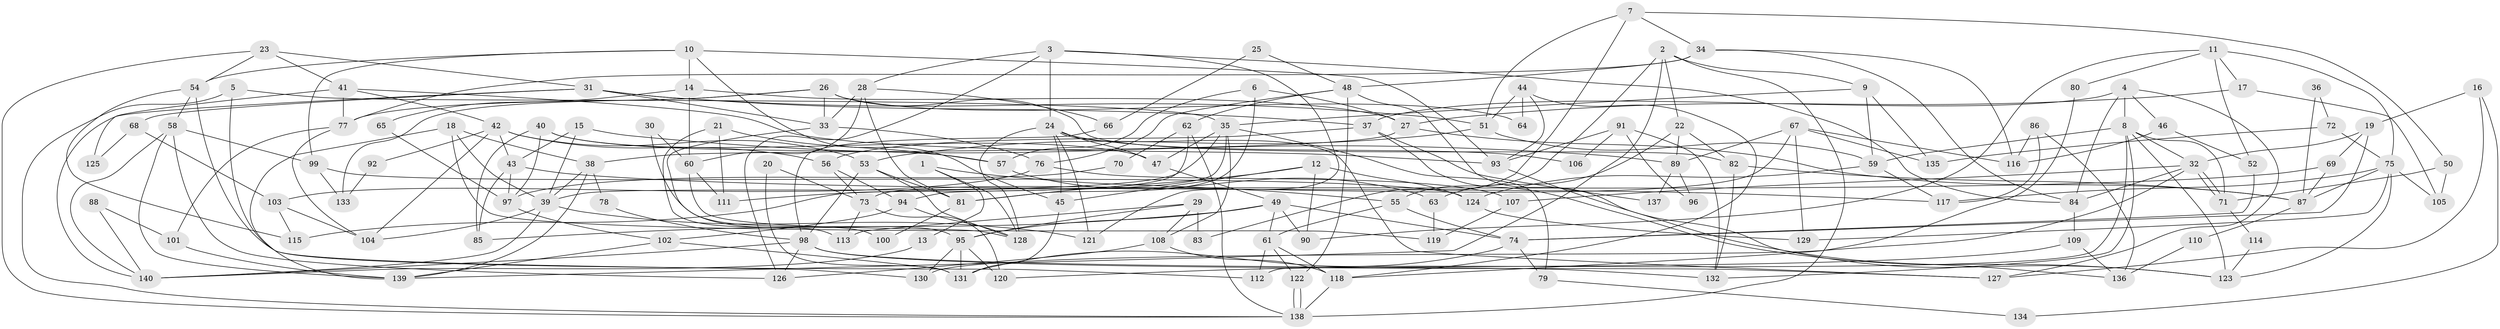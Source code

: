 // Generated by graph-tools (version 1.1) at 2025/15/03/09/25 04:15:04]
// undirected, 140 vertices, 280 edges
graph export_dot {
graph [start="1"]
  node [color=gray90,style=filled];
  1;
  2;
  3;
  4;
  5;
  6;
  7;
  8;
  9;
  10;
  11;
  12;
  13;
  14;
  15;
  16;
  17;
  18;
  19;
  20;
  21;
  22;
  23;
  24;
  25;
  26;
  27;
  28;
  29;
  30;
  31;
  32;
  33;
  34;
  35;
  36;
  37;
  38;
  39;
  40;
  41;
  42;
  43;
  44;
  45;
  46;
  47;
  48;
  49;
  50;
  51;
  52;
  53;
  54;
  55;
  56;
  57;
  58;
  59;
  60;
  61;
  62;
  63;
  64;
  65;
  66;
  67;
  68;
  69;
  70;
  71;
  72;
  73;
  74;
  75;
  76;
  77;
  78;
  79;
  80;
  81;
  82;
  83;
  84;
  85;
  86;
  87;
  88;
  89;
  90;
  91;
  92;
  93;
  94;
  95;
  96;
  97;
  98;
  99;
  100;
  101;
  102;
  103;
  104;
  105;
  106;
  107;
  108;
  109;
  110;
  111;
  112;
  113;
  114;
  115;
  116;
  117;
  118;
  119;
  120;
  121;
  122;
  123;
  124;
  125;
  126;
  127;
  128;
  129;
  130;
  131;
  132;
  133;
  134;
  135;
  136;
  137;
  138;
  139;
  140;
  1 -- 55;
  1 -- 128;
  1 -- 13;
  2 -- 138;
  2 -- 139;
  2 -- 9;
  2 -- 22;
  2 -- 55;
  3 -- 84;
  3 -- 24;
  3 -- 28;
  3 -- 121;
  3 -- 126;
  4 -- 8;
  4 -- 127;
  4 -- 37;
  4 -- 46;
  4 -- 84;
  5 -- 35;
  5 -- 138;
  5 -- 130;
  6 -- 27;
  6 -- 81;
  6 -- 57;
  7 -- 51;
  7 -- 34;
  7 -- 50;
  7 -- 83;
  8 -- 112;
  8 -- 59;
  8 -- 32;
  8 -- 71;
  8 -- 123;
  8 -- 132;
  9 -- 35;
  9 -- 59;
  9 -- 135;
  10 -- 54;
  10 -- 45;
  10 -- 14;
  10 -- 93;
  10 -- 99;
  11 -- 17;
  11 -- 75;
  11 -- 52;
  11 -- 80;
  11 -- 90;
  12 -- 90;
  12 -- 81;
  12 -- 45;
  12 -- 124;
  13 -- 140;
  14 -- 27;
  14 -- 60;
  14 -- 65;
  15 -- 43;
  15 -- 39;
  15 -- 89;
  16 -- 19;
  16 -- 127;
  16 -- 134;
  17 -- 105;
  17 -- 27;
  18 -- 39;
  18 -- 139;
  18 -- 38;
  18 -- 119;
  19 -- 74;
  19 -- 32;
  19 -- 69;
  20 -- 73;
  20 -- 131;
  21 -- 111;
  21 -- 57;
  21 -- 113;
  22 -- 63;
  22 -- 82;
  22 -- 89;
  23 -- 31;
  23 -- 41;
  23 -- 54;
  23 -- 138;
  24 -- 45;
  24 -- 128;
  24 -- 47;
  24 -- 106;
  24 -- 121;
  24 -- 127;
  25 -- 48;
  25 -- 66;
  26 -- 77;
  26 -- 33;
  26 -- 64;
  26 -- 82;
  26 -- 133;
  27 -- 38;
  27 -- 87;
  28 -- 60;
  28 -- 33;
  28 -- 66;
  28 -- 81;
  29 -- 95;
  29 -- 108;
  29 -- 83;
  29 -- 113;
  30 -- 95;
  30 -- 60;
  31 -- 37;
  31 -- 51;
  31 -- 33;
  31 -- 68;
  31 -- 140;
  32 -- 71;
  32 -- 71;
  32 -- 84;
  32 -- 107;
  32 -- 130;
  33 -- 76;
  33 -- 100;
  34 -- 48;
  34 -- 84;
  34 -- 77;
  34 -- 116;
  35 -- 47;
  35 -- 108;
  35 -- 39;
  35 -- 79;
  35 -- 94;
  36 -- 72;
  36 -- 87;
  37 -- 56;
  37 -- 123;
  37 -- 137;
  38 -- 39;
  38 -- 78;
  38 -- 139;
  39 -- 121;
  39 -- 104;
  39 -- 140;
  40 -- 47;
  40 -- 97;
  40 -- 57;
  40 -- 85;
  41 -- 77;
  41 -- 42;
  41 -- 93;
  41 -- 125;
  42 -- 43;
  42 -- 56;
  42 -- 53;
  42 -- 92;
  42 -- 104;
  43 -- 117;
  43 -- 85;
  43 -- 97;
  44 -- 51;
  44 -- 93;
  44 -- 64;
  44 -- 118;
  45 -- 131;
  46 -- 52;
  46 -- 116;
  47 -- 49;
  48 -- 76;
  48 -- 123;
  48 -- 62;
  48 -- 122;
  49 -- 61;
  49 -- 95;
  49 -- 74;
  49 -- 85;
  49 -- 90;
  50 -- 71;
  50 -- 105;
  51 -- 59;
  51 -- 53;
  52 -- 74;
  53 -- 98;
  53 -- 81;
  53 -- 128;
  54 -- 58;
  54 -- 112;
  54 -- 115;
  55 -- 61;
  55 -- 74;
  56 -- 73;
  56 -- 94;
  57 -- 63;
  58 -- 126;
  58 -- 140;
  58 -- 99;
  58 -- 139;
  59 -- 124;
  59 -- 117;
  60 -- 128;
  60 -- 111;
  61 -- 122;
  61 -- 118;
  61 -- 112;
  62 -- 138;
  62 -- 70;
  62 -- 115;
  63 -- 119;
  65 -- 97;
  66 -- 98;
  67 -- 116;
  67 -- 89;
  67 -- 73;
  67 -- 129;
  67 -- 135;
  68 -- 103;
  68 -- 125;
  69 -- 87;
  69 -- 111;
  70 -- 97;
  71 -- 114;
  72 -- 75;
  72 -- 135;
  73 -- 113;
  73 -- 120;
  74 -- 79;
  74 -- 131;
  75 -- 123;
  75 -- 129;
  75 -- 87;
  75 -- 105;
  75 -- 117;
  76 -- 103;
  76 -- 107;
  77 -- 104;
  77 -- 101;
  78 -- 98;
  79 -- 134;
  80 -- 118;
  81 -- 100;
  82 -- 87;
  82 -- 132;
  84 -- 109;
  86 -- 117;
  86 -- 116;
  86 -- 136;
  87 -- 110;
  88 -- 140;
  88 -- 101;
  89 -- 96;
  89 -- 137;
  91 -- 132;
  91 -- 93;
  91 -- 96;
  91 -- 106;
  92 -- 133;
  93 -- 136;
  94 -- 102;
  94 -- 128;
  95 -- 130;
  95 -- 120;
  95 -- 131;
  97 -- 102;
  98 -- 140;
  98 -- 132;
  98 -- 126;
  98 -- 127;
  99 -- 124;
  99 -- 133;
  101 -- 139;
  102 -- 131;
  102 -- 139;
  103 -- 115;
  103 -- 104;
  107 -- 119;
  108 -- 126;
  108 -- 118;
  109 -- 136;
  109 -- 120;
  110 -- 136;
  114 -- 123;
  118 -- 138;
  122 -- 138;
  122 -- 138;
  124 -- 129;
}

